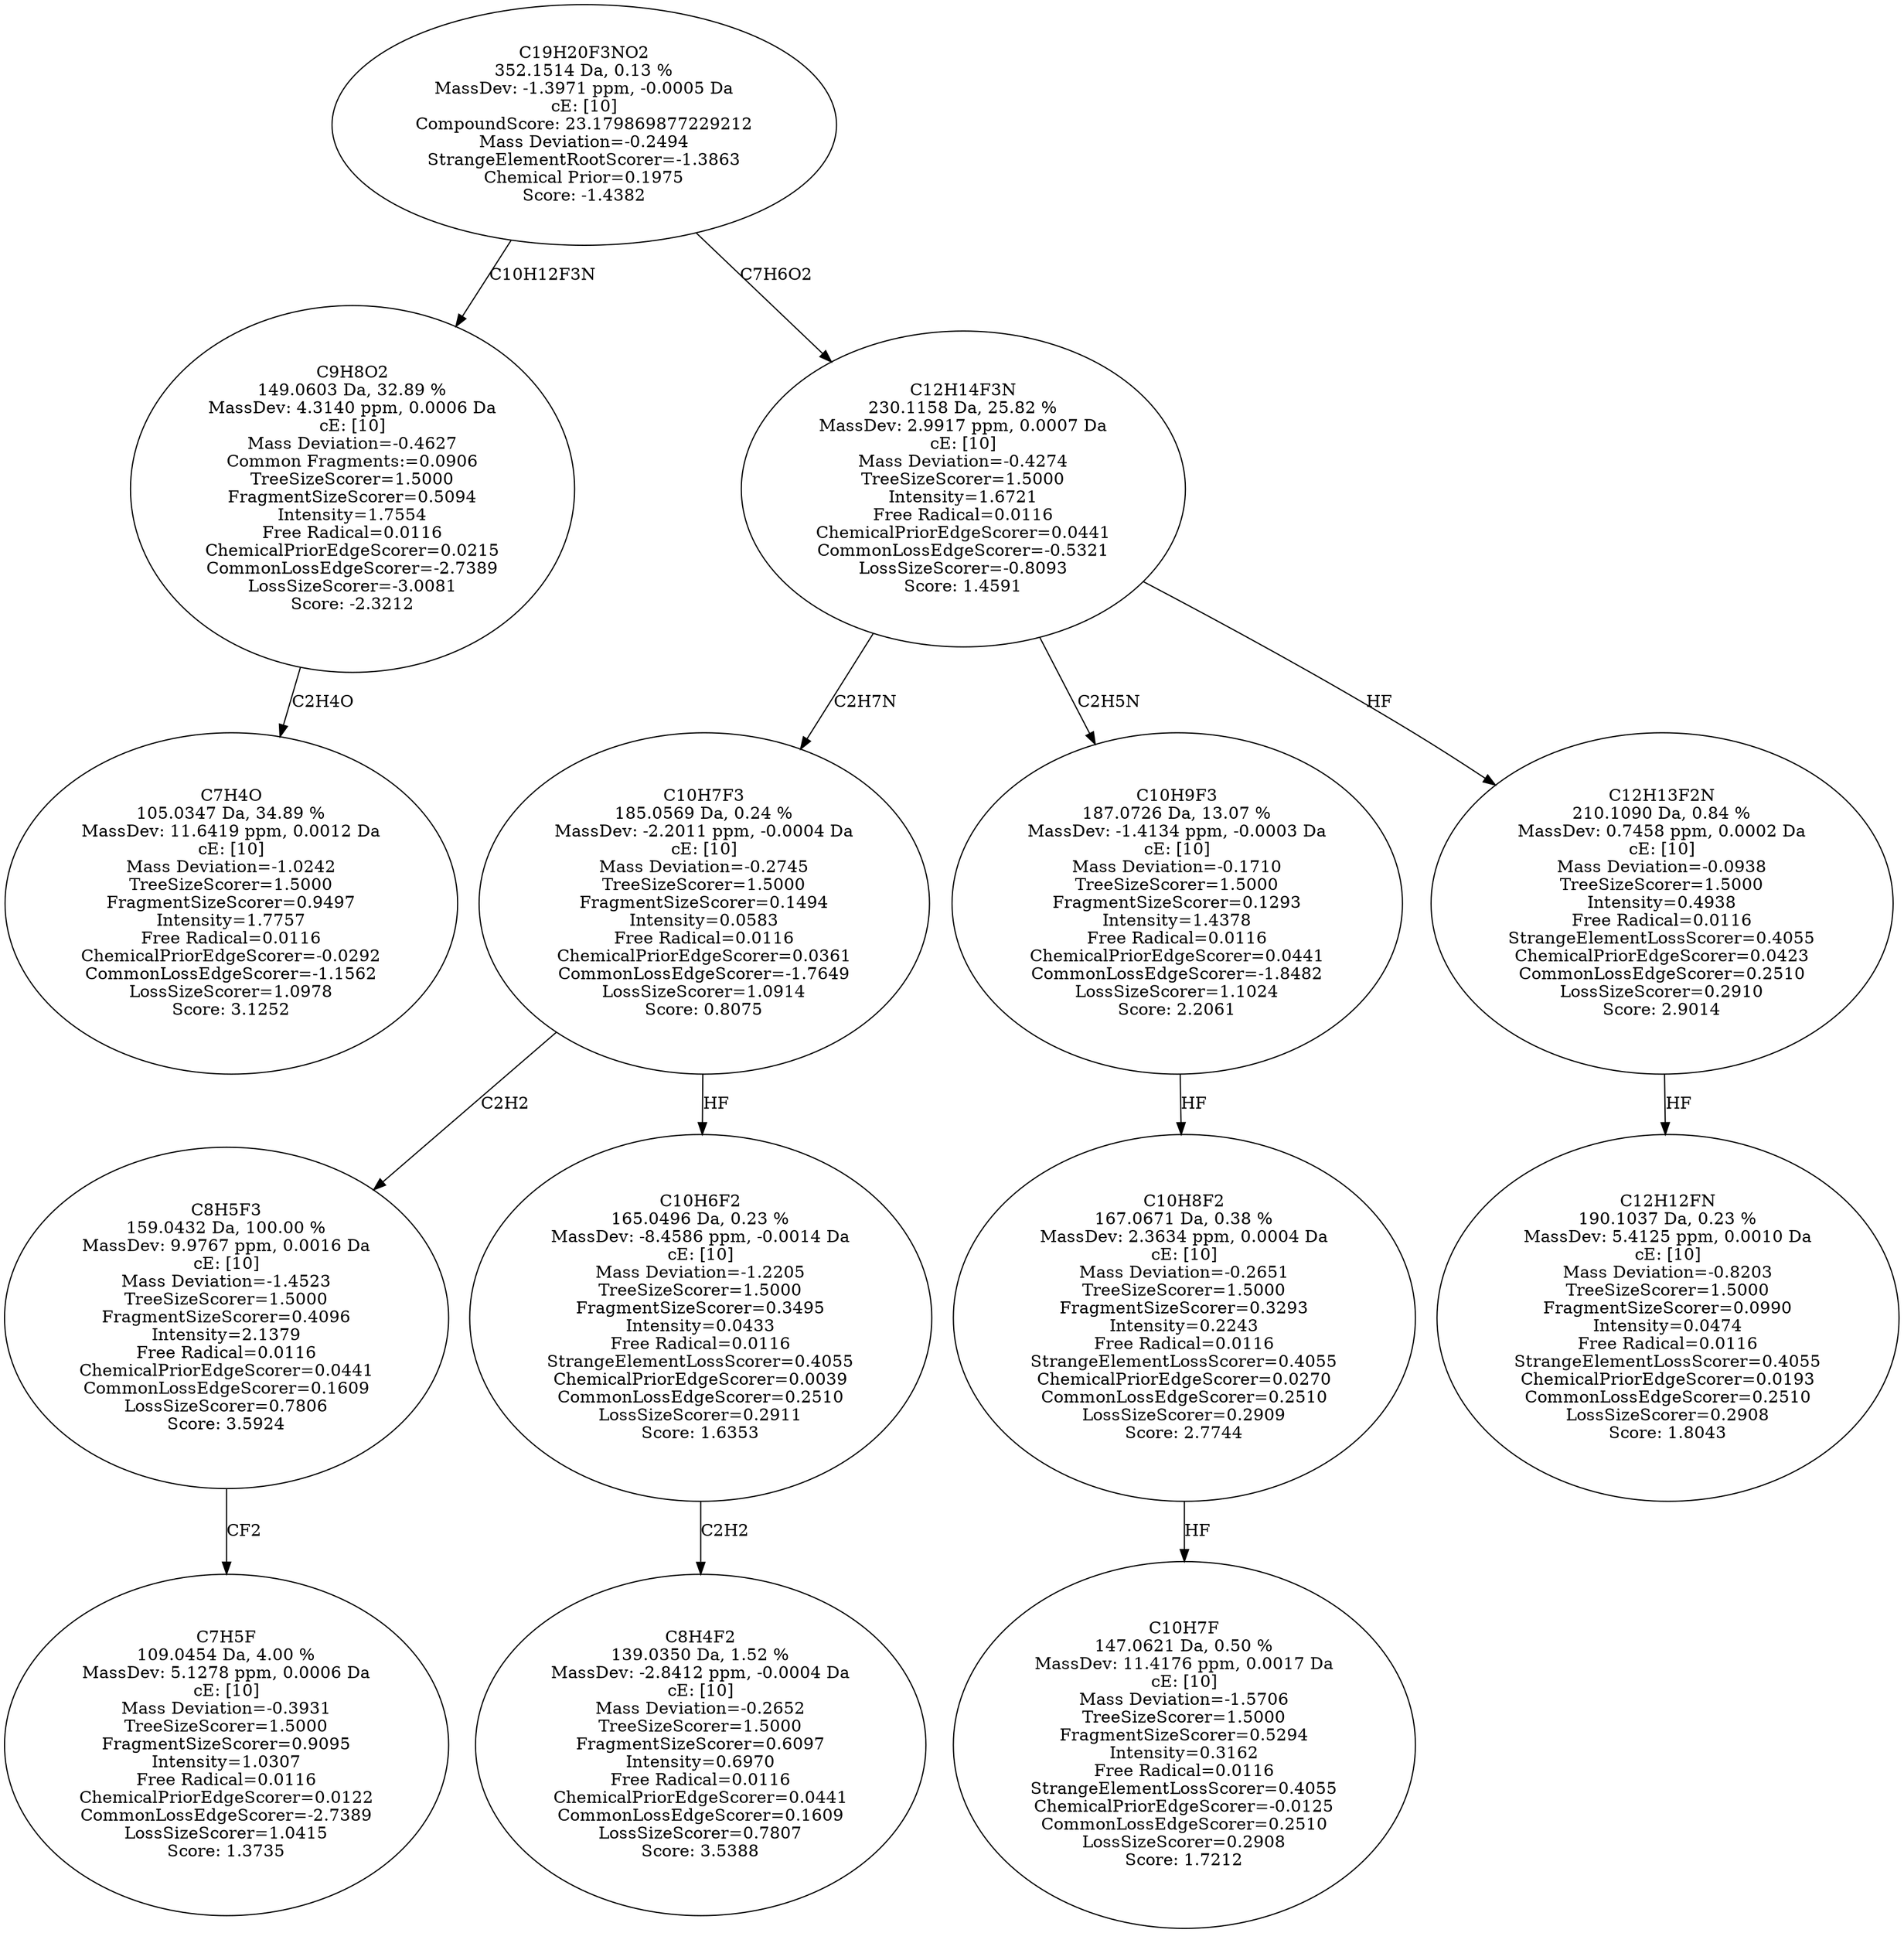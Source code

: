 strict digraph {
v1 [label="C7H4O\n105.0347 Da, 34.89 %\nMassDev: 11.6419 ppm, 0.0012 Da\ncE: [10]\nMass Deviation=-1.0242\nTreeSizeScorer=1.5000\nFragmentSizeScorer=0.9497\nIntensity=1.7757\nFree Radical=0.0116\nChemicalPriorEdgeScorer=-0.0292\nCommonLossEdgeScorer=-1.1562\nLossSizeScorer=1.0978\nScore: 3.1252"];
v2 [label="C9H8O2\n149.0603 Da, 32.89 %\nMassDev: 4.3140 ppm, 0.0006 Da\ncE: [10]\nMass Deviation=-0.4627\nCommon Fragments:=0.0906\nTreeSizeScorer=1.5000\nFragmentSizeScorer=0.5094\nIntensity=1.7554\nFree Radical=0.0116\nChemicalPriorEdgeScorer=0.0215\nCommonLossEdgeScorer=-2.7389\nLossSizeScorer=-3.0081\nScore: -2.3212"];
v3 [label="C7H5F\n109.0454 Da, 4.00 %\nMassDev: 5.1278 ppm, 0.0006 Da\ncE: [10]\nMass Deviation=-0.3931\nTreeSizeScorer=1.5000\nFragmentSizeScorer=0.9095\nIntensity=1.0307\nFree Radical=0.0116\nChemicalPriorEdgeScorer=0.0122\nCommonLossEdgeScorer=-2.7389\nLossSizeScorer=1.0415\nScore: 1.3735"];
v4 [label="C8H5F3\n159.0432 Da, 100.00 %\nMassDev: 9.9767 ppm, 0.0016 Da\ncE: [10]\nMass Deviation=-1.4523\nTreeSizeScorer=1.5000\nFragmentSizeScorer=0.4096\nIntensity=2.1379\nFree Radical=0.0116\nChemicalPriorEdgeScorer=0.0441\nCommonLossEdgeScorer=0.1609\nLossSizeScorer=0.7806\nScore: 3.5924"];
v5 [label="C8H4F2\n139.0350 Da, 1.52 %\nMassDev: -2.8412 ppm, -0.0004 Da\ncE: [10]\nMass Deviation=-0.2652\nTreeSizeScorer=1.5000\nFragmentSizeScorer=0.6097\nIntensity=0.6970\nFree Radical=0.0116\nChemicalPriorEdgeScorer=0.0441\nCommonLossEdgeScorer=0.1609\nLossSizeScorer=0.7807\nScore: 3.5388"];
v6 [label="C10H6F2\n165.0496 Da, 0.23 %\nMassDev: -8.4586 ppm, -0.0014 Da\ncE: [10]\nMass Deviation=-1.2205\nTreeSizeScorer=1.5000\nFragmentSizeScorer=0.3495\nIntensity=0.0433\nFree Radical=0.0116\nStrangeElementLossScorer=0.4055\nChemicalPriorEdgeScorer=0.0039\nCommonLossEdgeScorer=0.2510\nLossSizeScorer=0.2911\nScore: 1.6353"];
v7 [label="C10H7F3\n185.0569 Da, 0.24 %\nMassDev: -2.2011 ppm, -0.0004 Da\ncE: [10]\nMass Deviation=-0.2745\nTreeSizeScorer=1.5000\nFragmentSizeScorer=0.1494\nIntensity=0.0583\nFree Radical=0.0116\nChemicalPriorEdgeScorer=0.0361\nCommonLossEdgeScorer=-1.7649\nLossSizeScorer=1.0914\nScore: 0.8075"];
v8 [label="C10H7F\n147.0621 Da, 0.50 %\nMassDev: 11.4176 ppm, 0.0017 Da\ncE: [10]\nMass Deviation=-1.5706\nTreeSizeScorer=1.5000\nFragmentSizeScorer=0.5294\nIntensity=0.3162\nFree Radical=0.0116\nStrangeElementLossScorer=0.4055\nChemicalPriorEdgeScorer=-0.0125\nCommonLossEdgeScorer=0.2510\nLossSizeScorer=0.2908\nScore: 1.7212"];
v9 [label="C10H8F2\n167.0671 Da, 0.38 %\nMassDev: 2.3634 ppm, 0.0004 Da\ncE: [10]\nMass Deviation=-0.2651\nTreeSizeScorer=1.5000\nFragmentSizeScorer=0.3293\nIntensity=0.2243\nFree Radical=0.0116\nStrangeElementLossScorer=0.4055\nChemicalPriorEdgeScorer=0.0270\nCommonLossEdgeScorer=0.2510\nLossSizeScorer=0.2909\nScore: 2.7744"];
v10 [label="C10H9F3\n187.0726 Da, 13.07 %\nMassDev: -1.4134 ppm, -0.0003 Da\ncE: [10]\nMass Deviation=-0.1710\nTreeSizeScorer=1.5000\nFragmentSizeScorer=0.1293\nIntensity=1.4378\nFree Radical=0.0116\nChemicalPriorEdgeScorer=0.0441\nCommonLossEdgeScorer=-1.8482\nLossSizeScorer=1.1024\nScore: 2.2061"];
v11 [label="C12H12FN\n190.1037 Da, 0.23 %\nMassDev: 5.4125 ppm, 0.0010 Da\ncE: [10]\nMass Deviation=-0.8203\nTreeSizeScorer=1.5000\nFragmentSizeScorer=0.0990\nIntensity=0.0474\nFree Radical=0.0116\nStrangeElementLossScorer=0.4055\nChemicalPriorEdgeScorer=0.0193\nCommonLossEdgeScorer=0.2510\nLossSizeScorer=0.2908\nScore: 1.8043"];
v12 [label="C12H13F2N\n210.1090 Da, 0.84 %\nMassDev: 0.7458 ppm, 0.0002 Da\ncE: [10]\nMass Deviation=-0.0938\nTreeSizeScorer=1.5000\nIntensity=0.4938\nFree Radical=0.0116\nStrangeElementLossScorer=0.4055\nChemicalPriorEdgeScorer=0.0423\nCommonLossEdgeScorer=0.2510\nLossSizeScorer=0.2910\nScore: 2.9014"];
v13 [label="C12H14F3N\n230.1158 Da, 25.82 %\nMassDev: 2.9917 ppm, 0.0007 Da\ncE: [10]\nMass Deviation=-0.4274\nTreeSizeScorer=1.5000\nIntensity=1.6721\nFree Radical=0.0116\nChemicalPriorEdgeScorer=0.0441\nCommonLossEdgeScorer=-0.5321\nLossSizeScorer=-0.8093\nScore: 1.4591"];
v14 [label="C19H20F3NO2\n352.1514 Da, 0.13 %\nMassDev: -1.3971 ppm, -0.0005 Da\ncE: [10]\nCompoundScore: 23.179869877229212\nMass Deviation=-0.2494\nStrangeElementRootScorer=-1.3863\nChemical Prior=0.1975\nScore: -1.4382"];
v2 -> v1 [label="C2H4O"];
v14 -> v2 [label="C10H12F3N"];
v4 -> v3 [label="CF2"];
v7 -> v4 [label="C2H2"];
v6 -> v5 [label="C2H2"];
v7 -> v6 [label="HF"];
v13 -> v7 [label="C2H7N"];
v9 -> v8 [label="HF"];
v10 -> v9 [label="HF"];
v13 -> v10 [label="C2H5N"];
v12 -> v11 [label="HF"];
v13 -> v12 [label="HF"];
v14 -> v13 [label="C7H6O2"];
}